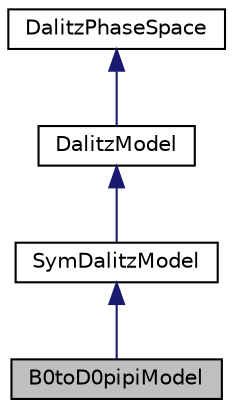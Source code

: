 digraph "B0toD0pipiModel"
{
  edge [fontname="Helvetica",fontsize="10",labelfontname="Helvetica",labelfontsize="10"];
  node [fontname="Helvetica",fontsize="10",shape=record];
  Node1 [label="B0toD0pipiModel",height=0.2,width=0.4,color="black", fillcolor="grey75", style="filled", fontcolor="black"];
  Node2 -> Node1 [dir="back",color="midnightblue",fontsize="10",style="solid"];
  Node2 [label="SymDalitzModel",height=0.2,width=0.4,color="black", fillcolor="white", style="filled",URL="$class_sym_dalitz_model.html"];
  Node3 -> Node2 [dir="back",color="midnightblue",fontsize="10",style="solid"];
  Node3 [label="DalitzModel",height=0.2,width=0.4,color="black", fillcolor="white", style="filled",URL="$class_dalitz_model.html"];
  Node4 -> Node3 [dir="back",color="midnightblue",fontsize="10",style="solid"];
  Node4 [label="DalitzPhaseSpace",height=0.2,width=0.4,color="black", fillcolor="white", style="filled",URL="$class_dalitz_phase_space.html"];
}
